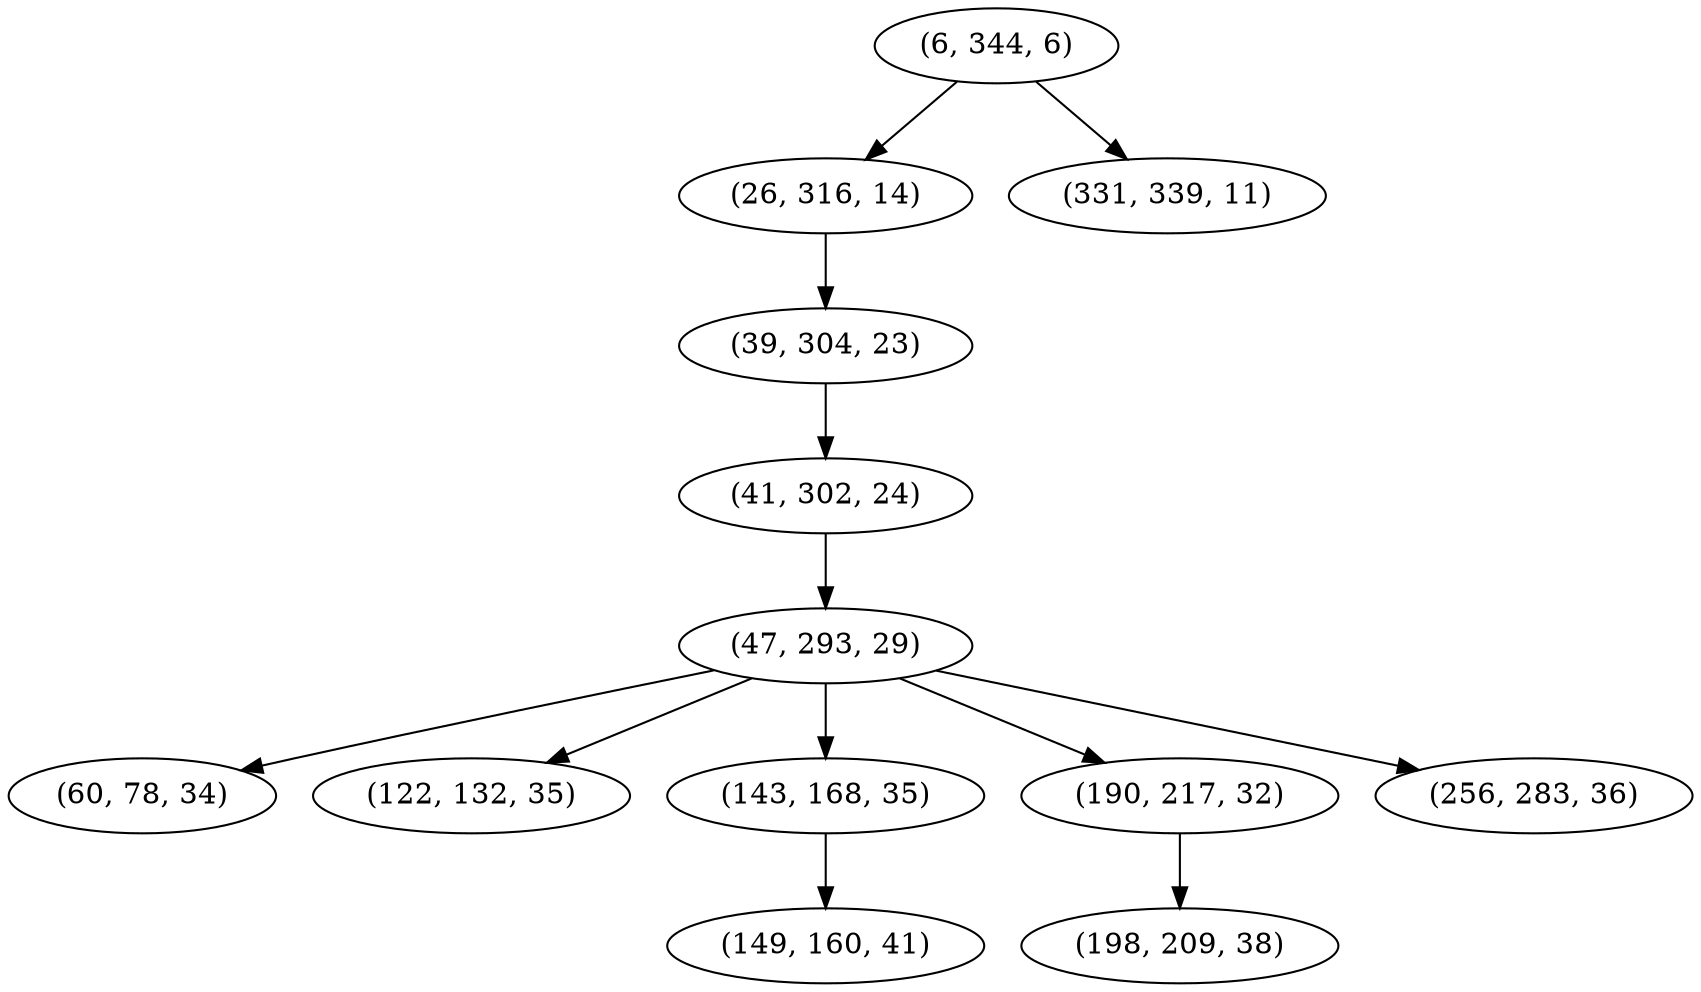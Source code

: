 digraph tree {
    "(6, 344, 6)";
    "(26, 316, 14)";
    "(39, 304, 23)";
    "(41, 302, 24)";
    "(47, 293, 29)";
    "(60, 78, 34)";
    "(122, 132, 35)";
    "(143, 168, 35)";
    "(149, 160, 41)";
    "(190, 217, 32)";
    "(198, 209, 38)";
    "(256, 283, 36)";
    "(331, 339, 11)";
    "(6, 344, 6)" -> "(26, 316, 14)";
    "(6, 344, 6)" -> "(331, 339, 11)";
    "(26, 316, 14)" -> "(39, 304, 23)";
    "(39, 304, 23)" -> "(41, 302, 24)";
    "(41, 302, 24)" -> "(47, 293, 29)";
    "(47, 293, 29)" -> "(60, 78, 34)";
    "(47, 293, 29)" -> "(122, 132, 35)";
    "(47, 293, 29)" -> "(143, 168, 35)";
    "(47, 293, 29)" -> "(190, 217, 32)";
    "(47, 293, 29)" -> "(256, 283, 36)";
    "(143, 168, 35)" -> "(149, 160, 41)";
    "(190, 217, 32)" -> "(198, 209, 38)";
}

